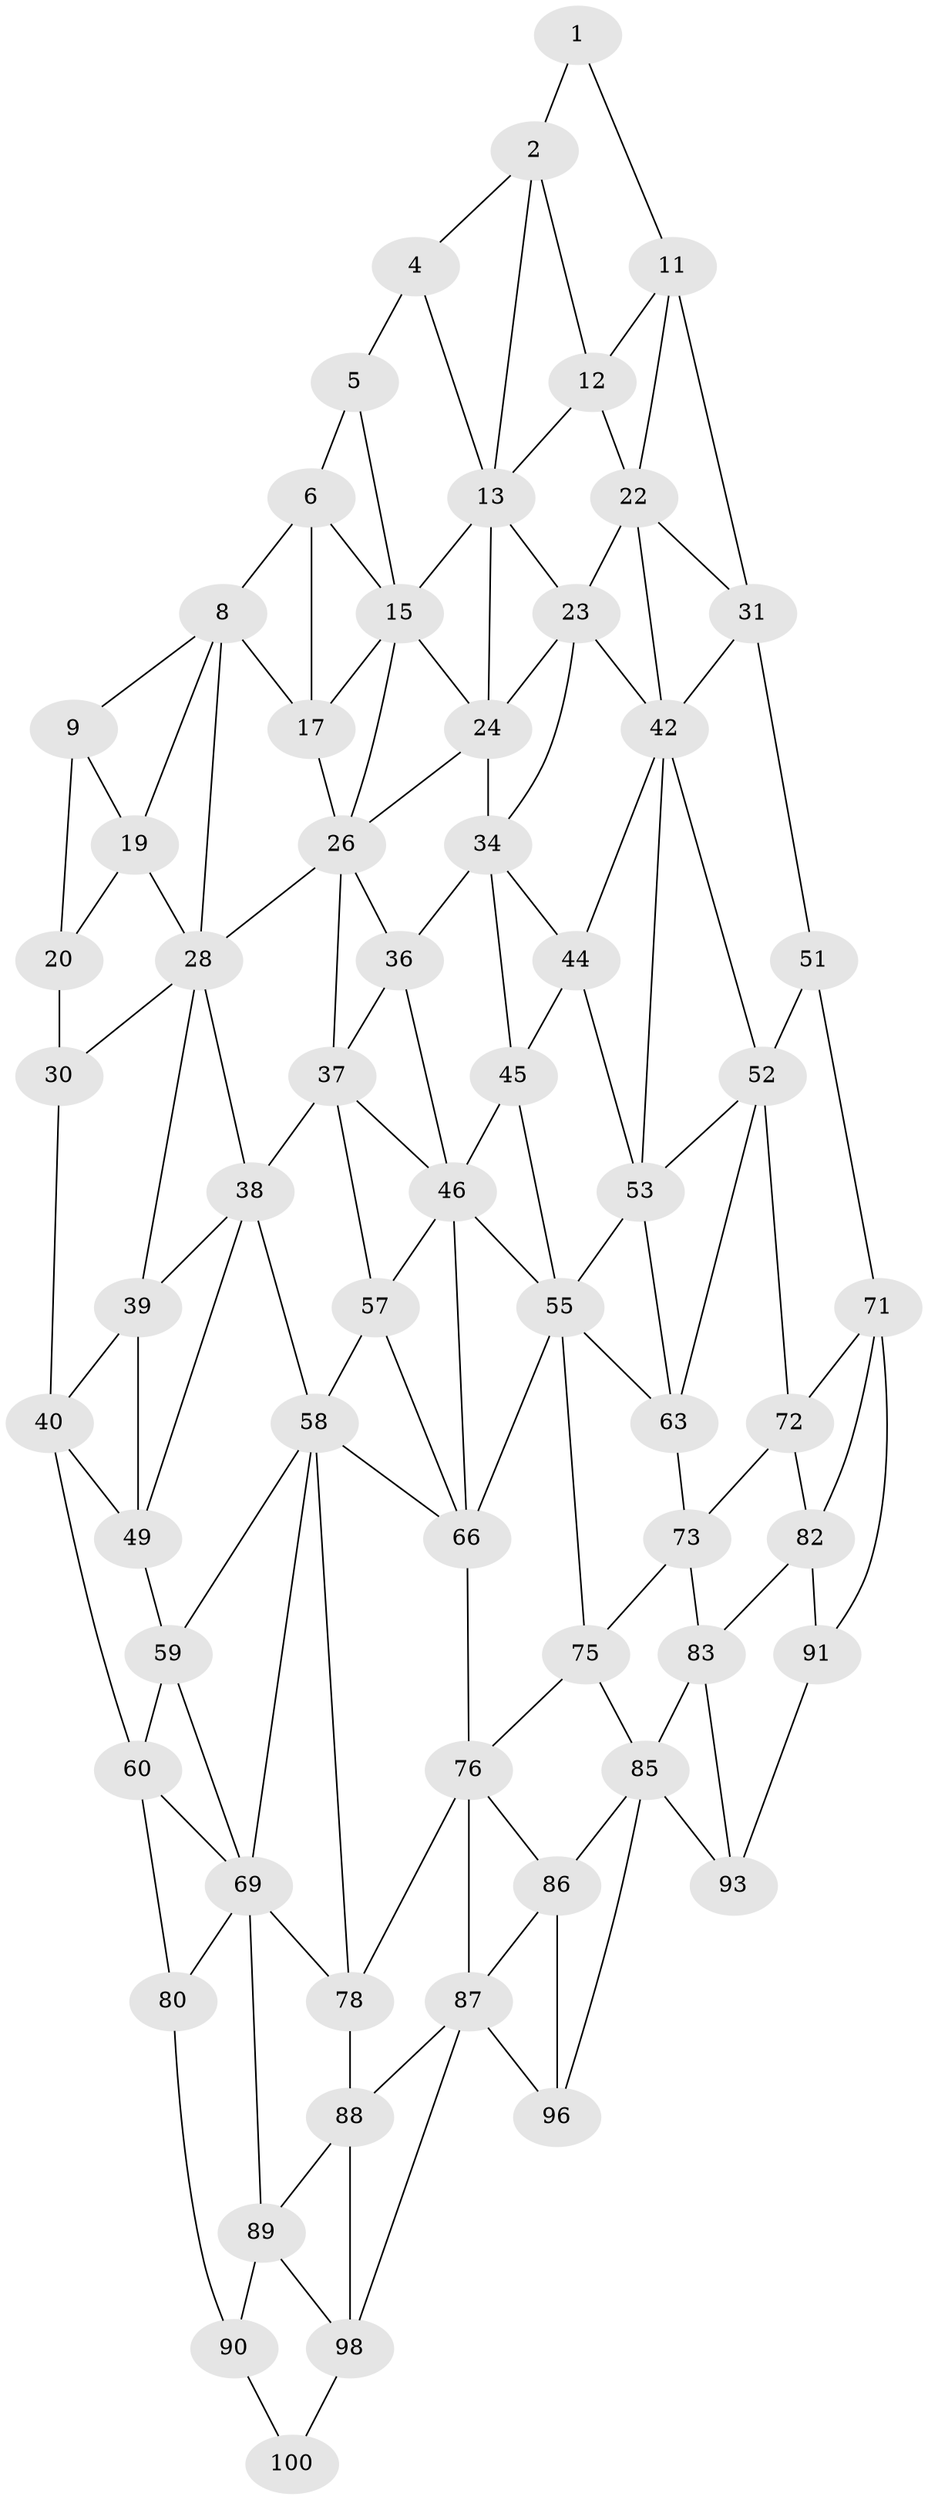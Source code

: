 // original degree distribution, {2: 0.04, 3: 0.32, 4: 0.64}
// Generated by graph-tools (version 1.1) at 2025/11/02/21/25 10:11:11]
// undirected, 63 vertices, 134 edges
graph export_dot {
graph [start="1"]
  node [color=gray90,style=filled];
  1;
  2 [super="+3"];
  4;
  5;
  6 [super="+7"];
  8 [super="+18"];
  9 [super="+10"];
  11 [super="+21"];
  12;
  13 [super="+14"];
  15 [super="+16"];
  17;
  19;
  20;
  22 [super="+32"];
  23 [super="+33"];
  24 [super="+25"];
  26 [super="+27"];
  28 [super="+29"];
  30;
  31 [super="+41"];
  34 [super="+35"];
  36;
  37 [super="+47"];
  38 [super="+48"];
  39;
  40 [super="+50"];
  42 [super="+43"];
  44;
  45;
  46 [super="+56"];
  49;
  51 [super="+61"];
  52 [super="+62"];
  53 [super="+54"];
  55 [super="+65"];
  57;
  58 [super="+68"];
  59;
  60 [super="+70"];
  63 [super="+64"];
  66 [super="+67"];
  69 [super="+79"];
  71 [super="+81"];
  72;
  73 [super="+74"];
  75;
  76 [super="+77"];
  78;
  80;
  82;
  83 [super="+84"];
  85 [super="+95"];
  86;
  87 [super="+97"];
  88;
  89;
  90;
  91 [super="+92"];
  93 [super="+94"];
  96;
  98 [super="+99"];
  100;
  1 -- 11;
  1 -- 2;
  2 -- 12;
  2 -- 4;
  2 -- 13;
  4 -- 5;
  4 -- 13;
  5 -- 15;
  5 -- 6;
  6 -- 15;
  6 -- 8;
  6 -- 17;
  8 -- 9;
  8 -- 17;
  8 -- 19;
  8 -- 28;
  9 -- 19;
  9 -- 20;
  11 -- 12;
  11 -- 22;
  11 -- 31;
  12 -- 22;
  12 -- 13;
  13 -- 23;
  13 -- 24;
  13 -- 15;
  15 -- 17;
  15 -- 26;
  15 -- 24;
  17 -- 26;
  19 -- 20;
  19 -- 28;
  20 -- 30;
  22 -- 23 [weight=2];
  22 -- 42;
  22 -- 31;
  23 -- 24;
  23 -- 34;
  23 -- 42;
  24 -- 34 [weight=2];
  24 -- 26;
  26 -- 36;
  26 -- 28;
  26 -- 37;
  28 -- 38;
  28 -- 30;
  28 -- 39;
  30 -- 40;
  31 -- 42;
  31 -- 51;
  34 -- 44;
  34 -- 36;
  34 -- 45;
  36 -- 46;
  36 -- 37;
  37 -- 38 [weight=2];
  37 -- 57;
  37 -- 46;
  38 -- 39;
  38 -- 49;
  38 -- 58;
  39 -- 49;
  39 -- 40;
  40 -- 49;
  40 -- 60;
  42 -- 52;
  42 -- 44;
  42 -- 53;
  44 -- 45;
  44 -- 53;
  45 -- 55;
  45 -- 46;
  46 -- 57;
  46 -- 66;
  46 -- 55;
  49 -- 59;
  51 -- 52 [weight=2];
  51 -- 71;
  52 -- 53;
  52 -- 72;
  52 -- 63;
  53 -- 63 [weight=2];
  53 -- 55;
  55 -- 66;
  55 -- 75;
  55 -- 63;
  57 -- 58;
  57 -- 66;
  58 -- 59;
  58 -- 69;
  58 -- 66;
  58 -- 78;
  59 -- 69;
  59 -- 60;
  60 -- 80;
  60 -- 69;
  63 -- 73 [weight=2];
  66 -- 76 [weight=2];
  69 -- 80;
  69 -- 89;
  69 -- 78;
  71 -- 72;
  71 -- 82;
  71 -- 91;
  72 -- 82;
  72 -- 73;
  73 -- 83 [weight=2];
  73 -- 75;
  75 -- 85;
  75 -- 76;
  76 -- 86;
  76 -- 78;
  76 -- 87;
  78 -- 88;
  80 -- 90;
  82 -- 83;
  82 -- 91;
  83 -- 93 [weight=2];
  83 -- 85;
  85 -- 86;
  85 -- 96;
  85 -- 93;
  86 -- 96;
  86 -- 87;
  87 -- 88;
  87 -- 96;
  87 -- 98;
  88 -- 98;
  88 -- 89;
  89 -- 90;
  89 -- 98;
  90 -- 100;
  91 -- 93;
  98 -- 100;
}
